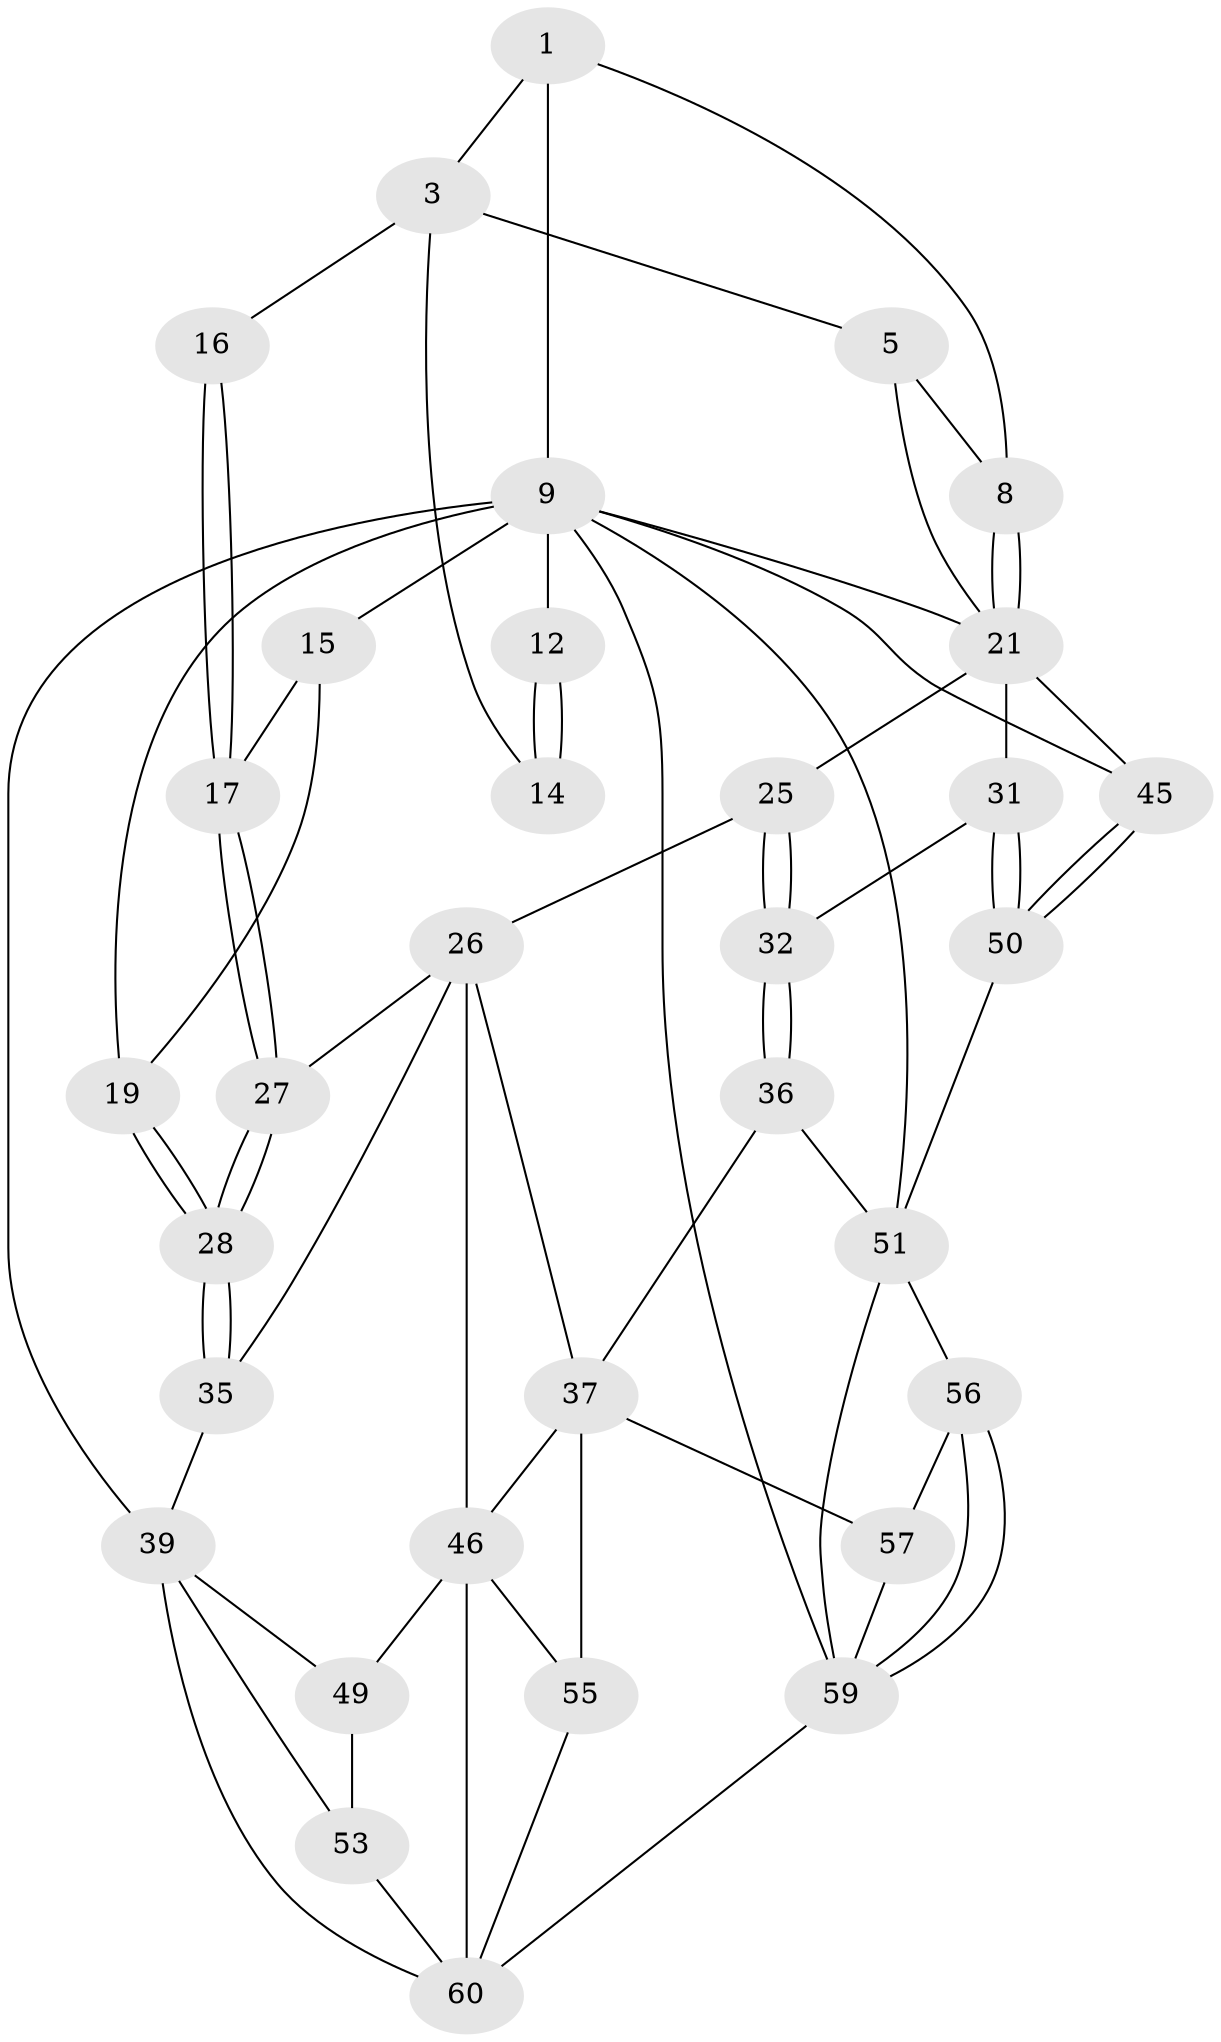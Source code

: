 // original degree distribution, {4: 0.25757575757575757, 5: 0.48484848484848486, 3: 0.030303030303030304, 6: 0.22727272727272727}
// Generated by graph-tools (version 1.1) at 2025/28/03/15/25 16:28:02]
// undirected, 33 vertices, 72 edges
graph export_dot {
graph [start="1"]
  node [color=gray90,style=filled];
  1 [pos="+0.8363804968228714+0",super="+7+2"];
  3 [pos="+0.4761115862875759+0",super="+13+4"];
  5 [pos="+0.5900790699354279+0.12420709734979775",super="+6"];
  8 [pos="+0.795733074255935+0.1508776245515675"];
  9 [pos="+1+0",super="+43+10"];
  12 [pos="+0.22070892163247863+0"];
  14 [pos="+0.31592548423839883+0.08206134561245815"];
  15 [pos="+0.2346726123215472+0.047831350082137604",super="+18"];
  16 [pos="+0.3392577216327414+0.19527066413985394"];
  17 [pos="+0.32625026199476037+0.21553122665333588"];
  19 [pos="+0+0.1647158125186888"];
  21 [pos="+0.7950807623466626+0.20953629972081134",super="+22+24"];
  25 [pos="+0.6132866909077754+0.29069576283079723"];
  26 [pos="+0.55965847180485+0.31901071956147253",super="+33"];
  27 [pos="+0.31129726152165144+0.2608472465080446"];
  28 [pos="+0.21130870666268137+0.341052252933973"];
  31 [pos="+0.7933177165277927+0.5046053450693201"];
  32 [pos="+0.7213045974120382+0.5119522582909756"];
  35 [pos="+0.23077464293931077+0.41894854977600365"];
  36 [pos="+0.6502079960269742+0.5830545032490076"];
  37 [pos="+0.5692488866601154+0.5827110147141482",super="+38+54"];
  39 [pos="+0+0.5591426558541382",super="+42+40"];
  45 [pos="+1+0.720354789152911"];
  46 [pos="+0.34060371820694196+0.7709327738752804",super="+47"];
  49 [pos="+0.1696815629039674+0.5714040467228597"];
  50 [pos="+0.8434888788520483+0.5624479501001226"];
  51 [pos="+0.795620429587531+0.6871037066902602",super="+52+58"];
  53 [pos="+0.0501106658581797+0.6826569140372442"];
  55 [pos="+0.34882782428845494+0.8804199562545919"];
  56 [pos="+0.6765901435978006+0.7500124948474144"];
  57 [pos="+0.6051709424262203+0.7890910825832609"];
  59 [pos="+0.7345004120181825+0.8023734286813179",super="+62"];
  60 [pos="+0.08893737309194134+0.7190486446486404",super="+61"];
  1 -- 8;
  1 -- 9;
  1 -- 3;
  3 -- 16 [weight=2];
  3 -- 14;
  3 -- 5;
  5 -- 8;
  5 -- 21;
  8 -- 21;
  8 -- 21;
  9 -- 51;
  9 -- 45;
  9 -- 19;
  9 -- 39 [weight=3];
  9 -- 12;
  9 -- 15;
  9 -- 59;
  9 -- 21;
  12 -- 14;
  12 -- 14;
  15 -- 17;
  15 -- 19;
  16 -- 17;
  16 -- 17;
  17 -- 27;
  17 -- 27;
  19 -- 28;
  19 -- 28;
  21 -- 25;
  21 -- 31;
  21 -- 45;
  25 -- 26;
  25 -- 32;
  25 -- 32;
  26 -- 27;
  26 -- 35;
  26 -- 37;
  26 -- 46;
  27 -- 28;
  27 -- 28;
  28 -- 35;
  28 -- 35;
  31 -- 32;
  31 -- 50;
  31 -- 50;
  32 -- 36;
  32 -- 36;
  35 -- 39;
  36 -- 37;
  36 -- 51;
  37 -- 46;
  37 -- 57;
  37 -- 55;
  39 -- 49;
  39 -- 60;
  39 -- 53;
  45 -- 50;
  45 -- 50;
  46 -- 49;
  46 -- 60;
  46 -- 55;
  49 -- 53;
  50 -- 51;
  51 -- 56;
  51 -- 59;
  53 -- 60;
  55 -- 60;
  56 -- 57;
  56 -- 59;
  56 -- 59;
  57 -- 59;
  59 -- 60;
}
